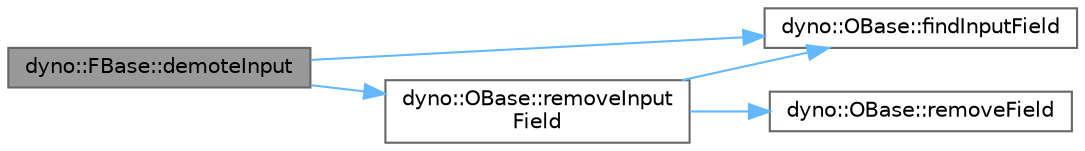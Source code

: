digraph "dyno::FBase::demoteInput"
{
 // LATEX_PDF_SIZE
  bgcolor="transparent";
  edge [fontname=Helvetica,fontsize=10,labelfontname=Helvetica,labelfontsize=10];
  node [fontname=Helvetica,fontsize=10,shape=box,height=0.2,width=0.4];
  rankdir="LR";
  Node1 [id="Node000001",label="dyno::FBase::demoteInput",height=0.2,width=0.4,color="gray40", fillcolor="grey60", style="filled", fontcolor="black",tooltip="Hide a state field from inputs."];
  Node1 -> Node2 [id="edge1_Node000001_Node000002",color="steelblue1",style="solid",tooltip=" "];
  Node2 [id="Node000002",label="dyno::OBase::findInputField",height=0.2,width=0.4,color="grey40", fillcolor="white", style="filled",URL="$classdyno_1_1_o_base.html#aa475026ae1094d802e8fe6c1accdd2ed",tooltip=" "];
  Node1 -> Node3 [id="edge2_Node000001_Node000003",color="steelblue1",style="solid",tooltip=" "];
  Node3 [id="Node000003",label="dyno::OBase::removeInput\lField",height=0.2,width=0.4,color="grey40", fillcolor="white", style="filled",URL="$classdyno_1_1_o_base.html#a32702988587583a71aaea1bd50e5be49",tooltip=" "];
  Node3 -> Node2 [id="edge3_Node000003_Node000002",color="steelblue1",style="solid",tooltip=" "];
  Node3 -> Node4 [id="edge4_Node000003_Node000004",color="steelblue1",style="solid",tooltip=" "];
  Node4 [id="Node000004",label="dyno::OBase::removeField",height=0.2,width=0.4,color="grey40", fillcolor="white", style="filled",URL="$classdyno_1_1_o_base.html#afb86e4658a8e9337a76f97df049801c7",tooltip="Remove a field by its pointer."];
}
